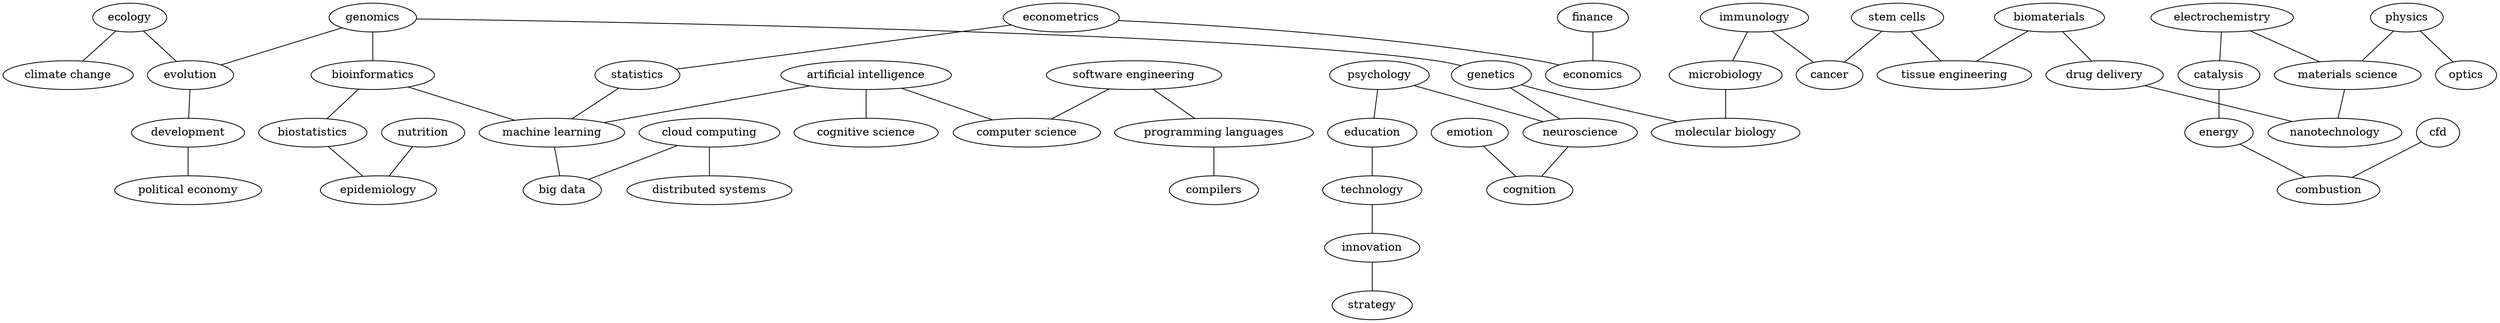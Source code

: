 graph "" {
	graph [file="topics_iqbal/Topics_Layer_1.dot"];
	326	[label=genomics,
		level=1];
	345	[label=evolution,
		level=1];
	326 -- 345	[key=0];
	346	[label=bioinformatics,
		level=1];
	326 -- 346	[key=0];
	313	[label=genetics,
		level=1];
	326 -- 313	[key=0];
	1397	[label="software engineering",
		level=1];
	1403	[label="programming languages",
		level=1];
	1397 -- 1403	[key=0];
	1006	[label="computer science",
		level=1];
	1397 -- 1006	[key=0];
	374	[label=ecology,
		level=1];
	374 -- 345	[key=0];
	727	[label="climate change",
		level=1];
	374 -- 727	[key=0];
	373	[label=development,
		level=1];
	345 -- 373	[key=0];
	1764	[label=finance,
		level=1];
	1760	[label=economics,
		level=1];
	1764 -- 1760	[key=0];
	28	[label=electrochemistry,
		level=1];
	12	[label=catalysis,
		level=1];
	28 -- 12	[key=0];
	51	[label="materials science",
		level=1];
	28 -- 51	[key=0];
	70	[label=physics,
		level=1];
	617	[label=optics,
		level=1];
	70 -- 617	[key=0];
	70 -- 51	[key=0];
	205	[label=immunology,
		level=1];
	241	[label=microbiology,
		level=1];
	205 -- 241	[key=0];
	192	[label=cancer,
		level=1];
	205 -- 192	[key=0];
	2020	[label=compilers,
		level=1];
	1403 -- 2020	[key=0];
	397	[label="political economy",
		level=1];
	373 -- 397	[key=0];
	467	[label=psychology,
		level=1];
	555	[label=education,
		level=1];
	467 -- 555	[key=0];
	327	[label=neuroscience,
		level=1];
	467 -- 327	[key=0];
	658	[label=biostatistics,
		level=1];
	346 -- 658	[key=0];
	659	[label="machine learning",
		level=1];
	346 -- 659	[key=0];
	133	[label=biomaterials,
		level=1];
	108	[label="drug delivery",
		level=1];
	133 -- 108	[key=0];
	146	[label="tissue engineering",
		level=1];
	133 -- 146	[key=0];
	559	[label=technology,
		level=1];
	555 -- 559	[key=0];
	168	[label="stem cells",
		level=1];
	168 -- 192	[key=0];
	168 -- 146	[key=0];
	282	[label="molecular biology",
		level=1];
	313 -- 282	[key=0];
	313 -- 327	[key=0];
	241 -- 282	[key=0];
	2	[label=energy,
		level=1];
	12 -- 2	[key=0];
	1809	[label=nutrition,
		level=1];
	716	[label=epidemiology,
		level=1];
	1809 -- 716	[key=0];
	69	[label=nanotechnology,
		level=1];
	108 -- 69	[key=0];
	1741	[label=econometrics,
		level=1];
	1741 -- 1760	[key=0];
	844	[label=statistics,
		level=1];
	1741 -- 844	[key=0];
	838	[label="artificial intelligence",
		level=1];
	1007	[label="cognitive science",
		level=1];
	838 -- 1007	[key=0];
	838 -- 1006	[key=0];
	838 -- 659	[key=0];
	658 -- 716	[key=0];
	577	[label=innovation,
		level=1];
	559 -- 577	[key=0];
	844 -- 659	[key=0];
	1169	[label=emotion,
		level=1];
	470	[label=cognition,
		level=1];
	1169 -- 470	[key=0];
	842	[label="big data",
		level=1];
	659 -- 842	[key=0];
	327 -- 470	[key=0];
	51 -- 69	[key=0];
	1591	[label="cloud computing",
		level=1];
	1591 -- 842	[key=0];
	1594	[label="distributed systems",
		level=1];
	1591 -- 1594	[key=0];
	13	[label=combustion,
		level=1];
	2 -- 13	[key=0];
	586	[label=strategy,
		level=1];
	577 -- 586	[key=0];
	2152	[label=cfd,
		level=1];
	2152 -- 13	[key=0];
}
